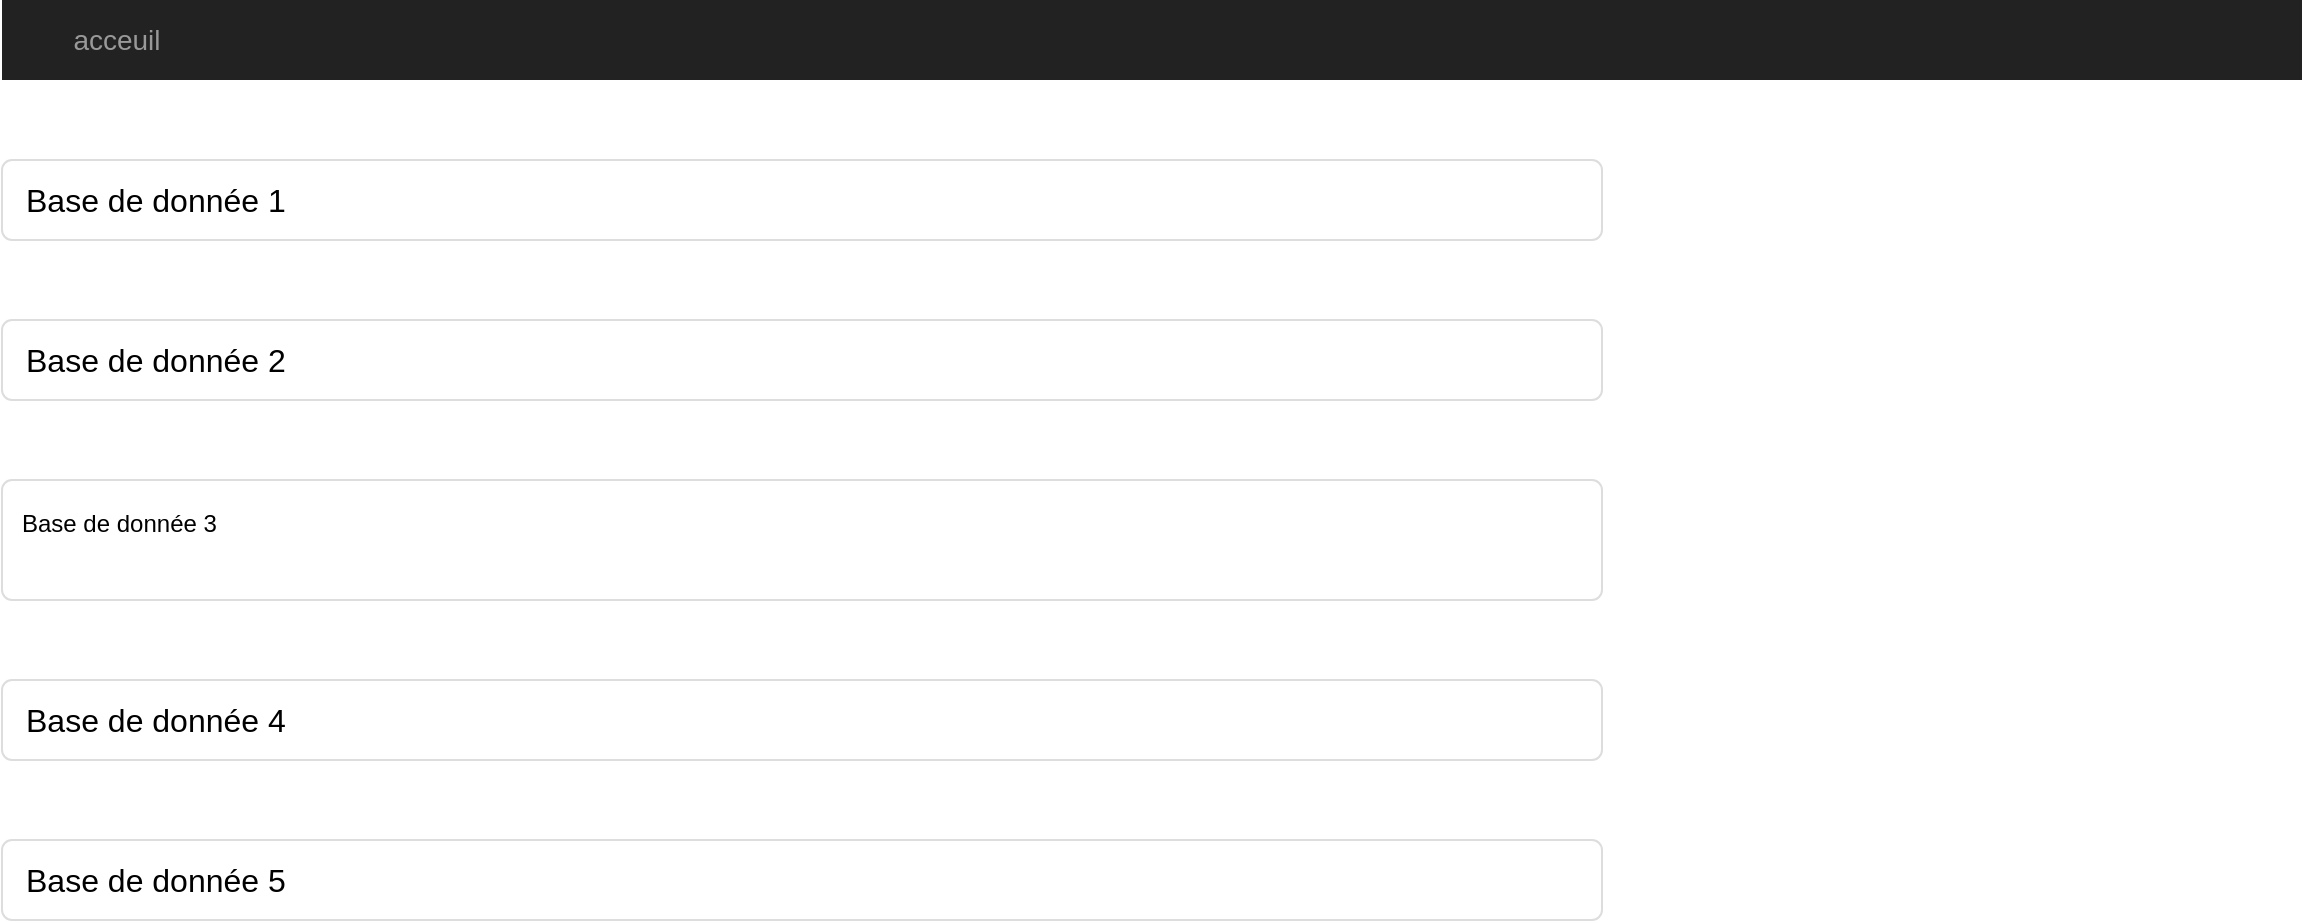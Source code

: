<mxfile version="12.6.4" type="device" pages="2"><diagram name="Page-1" id="c9db0220-8083-56f3-ca83-edcdcd058819"><mxGraphModel dx="1422" dy="772" grid="1" gridSize="10" guides="1" tooltips="1" connect="1" arrows="1" fold="1" page="1" pageScale="1.5" pageWidth="826" pageHeight="1169" background="#ffffff" math="0" shadow="0"><root><mxCell id="0" style=";html=1;"/><mxCell id="1" style=";html=1;" parent="0"/><mxCell id="3d76a8aef4d5c911-1" value="" style="html=1;shadow=0;dashed=0;shape=mxgraph.bootstrap.rect;fillColor=#222222;strokeColor=none;whiteSpace=wrap;rounded=0;fontSize=12;fontColor=#000000;align=center;" parent="1" vertex="1"><mxGeometry x="40" y="70" width="1150" height="40" as="geometry"/></mxCell><mxCell id="3d76a8aef4d5c911-2" value="acceuil" style="html=1;shadow=0;dashed=0;fillColor=none;strokeColor=none;shape=mxgraph.bootstrap.rect;fontColor=#999999;fontSize=14;whiteSpace=wrap;" parent="3d76a8aef4d5c911-1" vertex="1"><mxGeometry width="115" height="40" as="geometry"/></mxCell><mxCell id="3d76a8aef4d5c911-18" value="Base de donnée 1" style="html=1;shadow=0;dashed=0;shape=mxgraph.bootstrap.rrect;rSize=5;strokeColor=#dddddd;;align=left;spacingLeft=10;fontSize=16;whiteSpace=wrap;rounded=0;" parent="1" vertex="1"><mxGeometry x="40" y="150" width="800" height="40" as="geometry"/></mxCell><mxCell id="3d76a8aef4d5c911-20" value="Base de donnée 2" style="html=1;shadow=0;dashed=0;shape=mxgraph.bootstrap.rrect;rSize=5;strokeColor=#dddddd;align=left;spacingLeft=10;fontSize=16;whiteSpace=wrap;rounded=0;" parent="1" vertex="1"><mxGeometry x="40" y="230" width="800" height="40" as="geometry"/></mxCell><mxCell id="3d76a8aef4d5c911-24" value="&lt;div&gt;Base de donnée 3&lt;br&gt;&lt;/div&gt;" style="html=1;shadow=0;dashed=0;shape=mxgraph.bootstrap.rrect;rSize=5;fontSize=12;strokeColor=#dddddd;align=left;spacing=10;verticalAlign=top;whiteSpace=wrap;rounded=0;" parent="1" vertex="1"><mxGeometry x="40" y="310" width="800" height="60" as="geometry"/></mxCell><mxCell id="Ry8SqJiBPbdZPpv81q97-1" value="Base de donnée 4" style="html=1;shadow=0;dashed=0;shape=mxgraph.bootstrap.rrect;rSize=5;strokeColor=#dddddd;align=left;spacingLeft=10;fontSize=16;whiteSpace=wrap;rounded=0;" vertex="1" parent="1"><mxGeometry x="40" y="410" width="800" height="40" as="geometry"/></mxCell><mxCell id="Ry8SqJiBPbdZPpv81q97-2" value="Base de donnée 5" style="html=1;shadow=0;dashed=0;shape=mxgraph.bootstrap.rrect;rSize=5;strokeColor=#dddddd;align=left;spacingLeft=10;fontSize=16;whiteSpace=wrap;rounded=0;" vertex="1" parent="1"><mxGeometry x="40" y="490" width="800" height="40" as="geometry"/></mxCell></root></mxGraphModel></diagram><diagram id="BbIyjDB21R_SG5WLAU_8" name="Page-2"><mxGraphModel dx="1422" dy="772" grid="1" gridSize="10" guides="1" tooltips="1" connect="1" arrows="1" fold="1" page="1" pageScale="1" pageWidth="827" pageHeight="1169" math="0" shadow="0"><root><mxCell id="ZBmYWN_uyDkikAIXEpvw-0"/><mxCell id="ZBmYWN_uyDkikAIXEpvw-1" parent="ZBmYWN_uyDkikAIXEpvw-0"/><mxCell id="bJ5CGmYW90QrhUHzcExV-0" value="" style="html=1;shadow=0;dashed=0;shape=mxgraph.bootstrap.rect;fillColor=#222222;strokeColor=none;whiteSpace=wrap;rounded=0;fontSize=12;fontColor=#000000;align=center;" vertex="1" parent="ZBmYWN_uyDkikAIXEpvw-1"><mxGeometry x="40" y="40" width="1150" height="40" as="geometry"/></mxCell><mxCell id="bJ5CGmYW90QrhUHzcExV-1" value="acceuil" style="html=1;shadow=0;dashed=0;fillColor=none;strokeColor=none;shape=mxgraph.bootstrap.rect;fontColor=#999999;fontSize=14;whiteSpace=wrap;" vertex="1" parent="bJ5CGmYW90QrhUHzcExV-0"><mxGeometry width="115" height="40" as="geometry"/></mxCell><mxCell id="N6cqLBodXQhwLlPY9pQB-0" value="Base de donnée 1" style="html=1;shadow=0;dashed=0;shape=mxgraph.bootstrap.rrect;rSize=5;strokeColor=#dddddd;;align=left;spacingLeft=10;fontSize=16;whiteSpace=wrap;rounded=0;" vertex="1" parent="ZBmYWN_uyDkikAIXEpvw-1"><mxGeometry x="40" y="150" width="800" height="40" as="geometry"/></mxCell></root></mxGraphModel></diagram></mxfile>